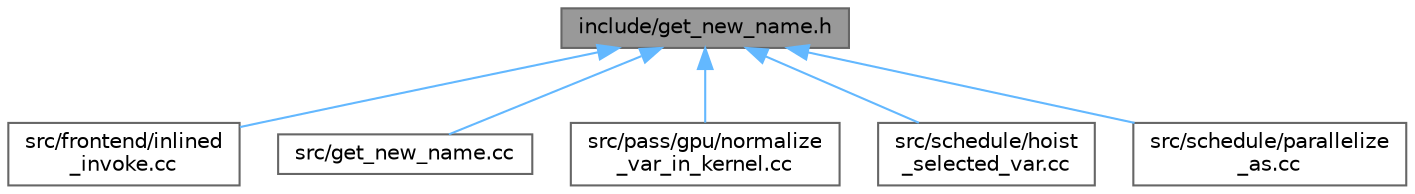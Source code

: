 digraph "include/get_new_name.h"
{
 // LATEX_PDF_SIZE
  bgcolor="transparent";
  edge [fontname=Helvetica,fontsize=10,labelfontname=Helvetica,labelfontsize=10];
  node [fontname=Helvetica,fontsize=10,shape=box,height=0.2,width=0.4];
  Node1 [label="include/get_new_name.h",height=0.2,width=0.4,color="gray40", fillcolor="grey60", style="filled", fontcolor="black",tooltip=" "];
  Node1 -> Node2 [dir="back",color="steelblue1",style="solid"];
  Node2 [label="src/frontend/inlined\l_invoke.cc",height=0.2,width=0.4,color="grey40", fillcolor="white", style="filled",URL="$inlined__invoke_8cc.html",tooltip=" "];
  Node1 -> Node3 [dir="back",color="steelblue1",style="solid"];
  Node3 [label="src/get_new_name.cc",height=0.2,width=0.4,color="grey40", fillcolor="white", style="filled",URL="$get__new__name_8cc.html",tooltip=" "];
  Node1 -> Node4 [dir="back",color="steelblue1",style="solid"];
  Node4 [label="src/pass/gpu/normalize\l_var_in_kernel.cc",height=0.2,width=0.4,color="grey40", fillcolor="white", style="filled",URL="$normalize__var__in__kernel_8cc.html",tooltip=" "];
  Node1 -> Node5 [dir="back",color="steelblue1",style="solid"];
  Node5 [label="src/schedule/hoist\l_selected_var.cc",height=0.2,width=0.4,color="grey40", fillcolor="white", style="filled",URL="$hoist__selected__var_8cc.html",tooltip=" "];
  Node1 -> Node6 [dir="back",color="steelblue1",style="solid"];
  Node6 [label="src/schedule/parallelize\l_as.cc",height=0.2,width=0.4,color="grey40", fillcolor="white", style="filled",URL="$parallelize__as_8cc.html",tooltip=" "];
}
